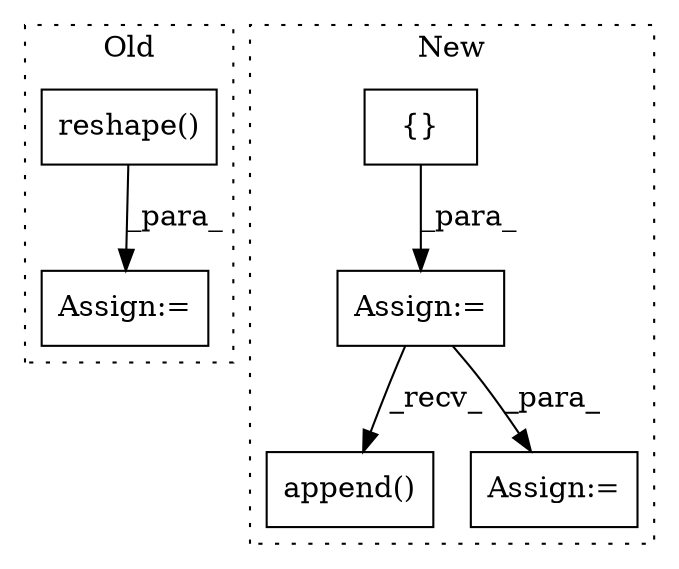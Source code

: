 digraph G {
subgraph cluster0 {
1 [label="reshape()" a="75" s="4547,4570" l="14,1" shape="box"];
4 [label="Assign:=" a="68" s="4544" l="3" shape="box"];
label = "Old";
style="dotted";
}
subgraph cluster1 {
2 [label="append()" a="75" s="4628,4640" l="9,1" shape="box"];
3 [label="{}" a="59" s="4338,4340" l="1,0" shape="box"];
5 [label="Assign:=" a="68" s="4655" l="3" shape="box"];
6 [label="Assign:=" a="68" s="4335" l="3" shape="box"];
label = "New";
style="dotted";
}
1 -> 4 [label="_para_"];
3 -> 6 [label="_para_"];
6 -> 5 [label="_para_"];
6 -> 2 [label="_recv_"];
}